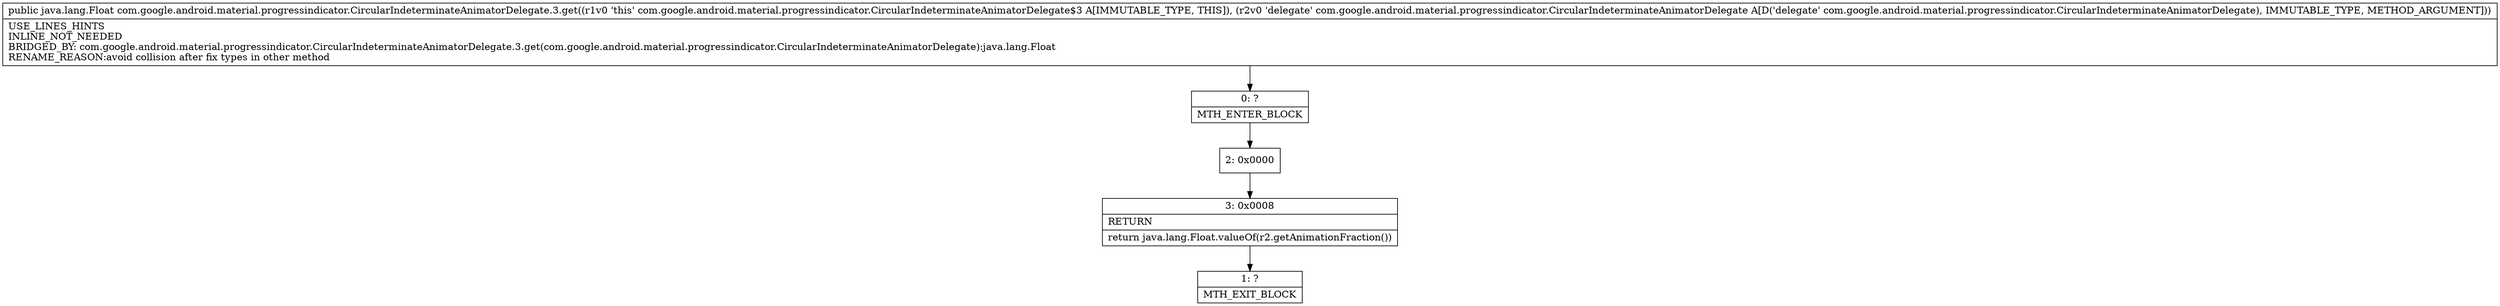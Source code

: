 digraph "CFG forcom.google.android.material.progressindicator.CircularIndeterminateAnimatorDelegate.3.get(Lcom\/google\/android\/material\/progressindicator\/CircularIndeterminateAnimatorDelegate;)Ljava\/lang\/Float;" {
Node_0 [shape=record,label="{0\:\ ?|MTH_ENTER_BLOCK\l}"];
Node_2 [shape=record,label="{2\:\ 0x0000}"];
Node_3 [shape=record,label="{3\:\ 0x0008|RETURN\l|return java.lang.Float.valueOf(r2.getAnimationFraction())\l}"];
Node_1 [shape=record,label="{1\:\ ?|MTH_EXIT_BLOCK\l}"];
MethodNode[shape=record,label="{public java.lang.Float com.google.android.material.progressindicator.CircularIndeterminateAnimatorDelegate.3.get((r1v0 'this' com.google.android.material.progressindicator.CircularIndeterminateAnimatorDelegate$3 A[IMMUTABLE_TYPE, THIS]), (r2v0 'delegate' com.google.android.material.progressindicator.CircularIndeterminateAnimatorDelegate A[D('delegate' com.google.android.material.progressindicator.CircularIndeterminateAnimatorDelegate), IMMUTABLE_TYPE, METHOD_ARGUMENT]))  | USE_LINES_HINTS\lINLINE_NOT_NEEDED\lBRIDGED_BY: com.google.android.material.progressindicator.CircularIndeterminateAnimatorDelegate.3.get(com.google.android.material.progressindicator.CircularIndeterminateAnimatorDelegate):java.lang.Float\lRENAME_REASON:avoid collision after fix types in other method\l}"];
MethodNode -> Node_0;Node_0 -> Node_2;
Node_2 -> Node_3;
Node_3 -> Node_1;
}

